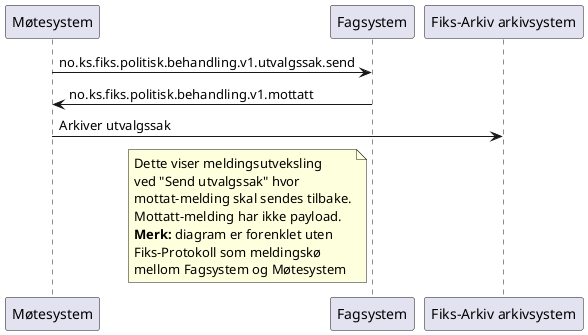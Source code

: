 @startuml
participant Møtesystem as "Møtesystem"
participant Fagsystem as "Fagsystem"
participant Arkivsystem as "Fiks-Arkiv arkivsystem"

Møtesystem -> Fagsystem : no.ks.fiks.politisk.behandling.v1.utvalgssak.send
Møtesystem <- Fagsystem : no.ks.fiks.politisk.behandling.v1.mottatt
Møtesystem -> Arkivsystem : Arkiver utvalgssak

note left of Fagsystem
Dette viser meldingsutveksling
ved "Send utvalgssak" hvor 
mottat-melding skal sendes tilbake.
Mottatt-melding har ikke payload.
**Merk:** diagram er forenklet uten
Fiks-Protokoll som meldingskø
mellom Fagsystem og Møtesystem
end note

@enduml